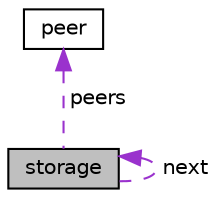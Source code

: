 digraph "storage"
{
  edge [fontname="Helvetica",fontsize="10",labelfontname="Helvetica",labelfontsize="10"];
  node [fontname="Helvetica",fontsize="10",shape=record];
  Node1 [label="storage",height=0.2,width=0.4,color="black", fillcolor="grey75", style="filled", fontcolor="black"];
  Node2 -> Node1 [dir="back",color="darkorchid3",fontsize="10",style="dashed",label=" peers" ];
  Node2 [label="peer",height=0.2,width=0.4,color="black", fillcolor="white", style="filled",URL="$structpeer.html"];
  Node1 -> Node1 [dir="back",color="darkorchid3",fontsize="10",style="dashed",label=" next" ];
}
